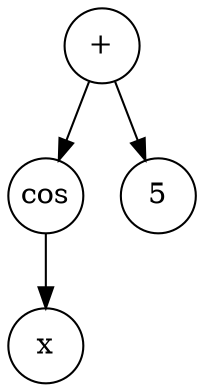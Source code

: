 digraph D {
    node [shape=circle width=0.5 fixedsize=true]
    sum [label="+"]
    cos [shape=circle]
    x [shape=circle]
    5 [shape=circle]
    sum -> cos
    sum -> 5
    cos -> x

}